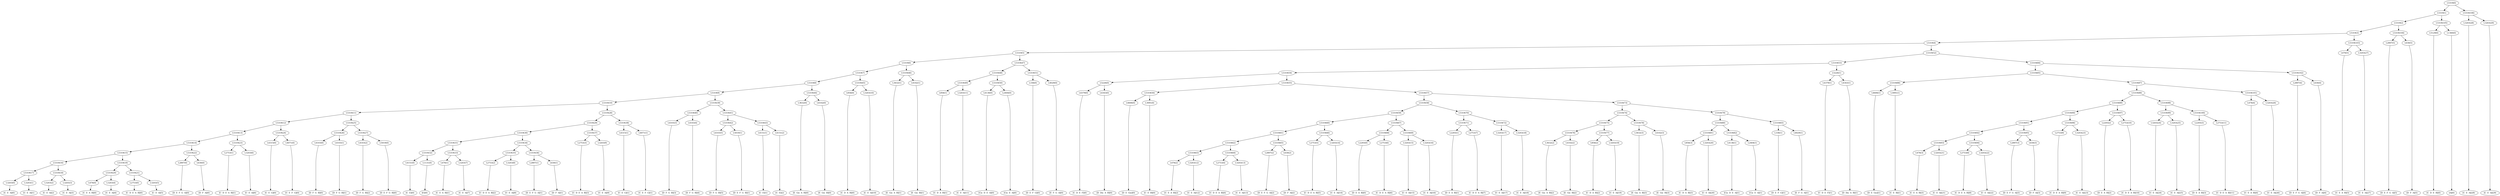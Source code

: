 digraph sample{
"L3203(0)"->"[C  E  A](0)"
"L3203(1)"->"[C  E  A](1)"
"L5319(17)"->"L3203(0)"
"L5319(17)"->"L3203(1)"
"L3203(2)"->"[C  E  A](2)"
"L3203(3)"->"[C  E  A](3)"
"L5319(18)"->"L3203(2)"
"L5319(18)"->"L3203(3)"
"L5319(16)"->"L5319(17)"
"L5319(16)"->"L5319(18)"
"L476(0)"->"[C  E  A  B](0)"
"L3203(4)"->"[C  E  A](4)"
"L5319(20)"->"L476(0)"
"L5319(20)"->"L3203(4)"
"L2753(0)"->"[C  D  E  A  B](0)"
"L3203(5)"->"[C  E  A](5)"
"L5319(21)"->"L2753(0)"
"L5319(21)"->"L3203(5)"
"L5319(19)"->"L5319(20)"
"L5319(19)"->"L5319(21)"
"L5319(15)"->"L5319(16)"
"L5319(15)"->"L5319(19)"
"L2897(0)"->"[D  E  F  G  A](0)"
"L630(0)"->"[D  F  A](0)"
"L5319(22)"->"L2897(0)"
"L5319(22)"->"L630(0)"
"L5319(14)"->"L5319(15)"
"L5319(14)"->"L5319(22)"
"L2753(1)"->"[C  D  E  A  B](1)"
"L3203(6)"->"[C  E  A](6)"
"L5319(23)"->"L2753(1)"
"L5319(23)"->"L3203(6)"
"L5319(13)"->"L5319(14)"
"L5319(13)"->"L5319(23)"
"L4315(0)"->"[C  E  G](0)"
"L4071(0)"->"[C  E  F  G](0)"
"L5319(24)"->"L4315(0)"
"L5319(24)"->"L4071(0)"
"L5319(12)"->"L5319(13)"
"L5319(12)"->"L5319(24)"
"L4103(0)"->"[D  F  G  B](0)"
"L4103(1)"->"[D  F  G  B](1)"
"L5319(26)"->"L4103(0)"
"L5319(26)"->"L4103(1)"
"L4103(2)"->"[D  F  G  B](2)"
"L5019(0)"->"[D  E  F  G  B](0)"
"L5319(27)"->"L4103(2)"
"L5319(27)"->"L5019(0)"
"L5319(25)"->"L5319(26)"
"L5319(25)"->"L5319(27)"
"L5319(11)"->"L5319(12)"
"L5319(11)"->"L5319(25)"
"L4151(0)"->"[C  E](0)"
"L1131(0)"->"[E](0)"
"L5319(32)"->"L4151(0)"
"L5319(32)"->"L1131(0)"
"L476(1)"->"[C  E  A  B](1)"
"L3203(7)"->"[C  E  A](7)"
"L5319(33)"->"L476(1)"
"L5319(33)"->"L3203(7)"
"L5319(31)"->"L5319(32)"
"L5319(31)"->"L5319(33)"
"L2753(2)"->"[C  D  E  A  B](2)"
"L3203(8)"->"[C  E  A](8)"
"L5319(35)"->"L2753(2)"
"L5319(35)"->"L3203(8)"
"L2897(1)"->"[D  E  F  G  A](1)"
"L630(1)"->"[D  F  A](1)"
"L5319(36)"->"L2897(1)"
"L5319(36)"->"L630(1)"
"L5319(34)"->"L5319(35)"
"L5319(34)"->"L5319(36)"
"L5319(30)"->"L5319(31)"
"L5319(30)"->"L5319(34)"
"L2753(3)"->"[C  D  E  A  B](3)"
"L3203(9)"->"[C  E  A](9)"
"L5319(37)"->"L2753(3)"
"L5319(37)"->"L3203(9)"
"L5319(29)"->"L5319(30)"
"L5319(29)"->"L5319(37)"
"L4315(1)"->"[C  E  G](1)"
"L4071(1)"->"[C  E  F  G](1)"
"L5319(38)"->"L4315(1)"
"L5319(38)"->"L4071(1)"
"L5319(28)"->"L5319(29)"
"L5319(28)"->"L5319(38)"
"L5319(10)"->"L5319(11)"
"L5319(10)"->"L5319(28)"
"L4103(3)"->"[D  F  G  B](3)"
"L4103(4)"->"[D  F  G  B](4)"
"L5319(40)"->"L4103(3)"
"L5319(40)"->"L4103(4)"
"L4103(5)"->"[D  F  G  B](5)"
"L5019(1)"->"[D  E  F  G  B](1)"
"L5319(42)"->"L4103(5)"
"L5319(42)"->"L5019(1)"
"L4151(1)"->"[C  E](1)"
"L4151(2)"->"[C  E](2)"
"L5319(43)"->"L4151(1)"
"L5319(43)"->"L4151(2)"
"L5319(41)"->"L5319(42)"
"L5319(41)"->"L5319(43)"
"L5319(39)"->"L5319(40)"
"L5319(39)"->"L5319(41)"
"L5319(9)"->"L5319(10)"
"L5319(9)"->"L5319(39)"
"L3632(0)"->"[E  Gis  A  B](0)"
"L4102(0)"->"[E  Gis  B](0)"
"L5319(44)"->"L3632(0)"
"L5319(44)"->"L4102(0)"
"L5319(8)"->"L5319(9)"
"L5319(8)"->"L5319(44)"
"L856(0)"->"[C  D  A  B](0)"
"L3203(10)"->"[C  E  A](10)"
"L5319(45)"->"L856(0)"
"L5319(45)"->"L3203(10)"
"L5319(7)"->"L5319(8)"
"L5319(7)"->"L5319(45)"
"L3632(1)"->"[E  Gis  A  B](1)"
"L4102(1)"->"[E  Gis  B](1)"
"L5319(46)"->"L3632(1)"
"L5319(46)"->"L4102(1)"
"L5319(6)"->"L5319(7)"
"L5319(6)"->"L5319(46)"
"L856(1)"->"[C  D  A  B](1)"
"L3203(11)"->"[C  E  A](11)"
"L5319(49)"->"L856(1)"
"L5319(49)"->"L3203(11)"
"L4136(0)"->"[Cis  D  E  A](0)"
"L2404(0)"->"[Cis  E  A](0)"
"L5319(50)"->"L4136(0)"
"L5319(50)"->"L2404(0)"
"L5319(48)"->"L5319(49)"
"L5319(48)"->"L5319(50)"
"L336(0)"->"[D  E  F  G](0)"
"L4029(0)"->"[E  F  G  A](0)"
"L5319(51)"->"L336(0)"
"L5319(51)"->"L4029(0)"
"L5319(47)"->"L5319(48)"
"L5319(47)"->"L5319(51)"
"L5319(5)"->"L5319(6)"
"L5319(5)"->"L5319(47)"
"L4379(0)"->"[C  D  E  F](0)"
"L4343(0)"->"[D  Dis  A  B](0)"
"L5226(0)"->"L4379(0)"
"L5226(0)"->"L4343(0)"
"L4606(0)"->"[D  E  Gis](0)"
"L3091(0)"->"[C  E  B](0)"
"L5319(56)"->"L4606(0)"
"L5319(56)"->"L3091(0)"
"L476(2)"->"[C  E  A  B](2)"
"L3203(12)"->"[C  E  A](12)"
"L5319(63)"->"L476(2)"
"L5319(63)"->"L3203(12)"
"L2753(4)"->"[C  D  E  A  B](4)"
"L3203(13)"->"[C  E  A](13)"
"L5319(64)"->"L2753(4)"
"L5319(64)"->"L3203(13)"
"L5319(62)"->"L5319(63)"
"L5319(62)"->"L5319(64)"
"L2897(2)"->"[D  E  F  G  A](2)"
"L630(2)"->"[D  F  A](2)"
"L5319(65)"->"L2897(2)"
"L5319(65)"->"L630(2)"
"L5319(61)"->"L5319(62)"
"L5319(61)"->"L5319(65)"
"L2753(5)"->"[C  D  E  A  B](5)"
"L3203(14)"->"[C  E  A](14)"
"L5319(66)"->"L2753(5)"
"L5319(66)"->"L3203(14)"
"L5319(60)"->"L5319(61)"
"L5319(60)"->"L5319(66)"
"L2293(0)"->"[D  E  A  B](0)"
"L2753(6)"->"[C  D  E  A  B](6)"
"L5319(68)"->"L2293(0)"
"L5319(68)"->"L2753(6)"
"L3203(15)"->"[C  E  A](15)"
"L3203(16)"->"[C  E  A](16)"
"L5319(69)"->"L3203(15)"
"L5319(69)"->"L3203(16)"
"L5319(67)"->"L5319(68)"
"L5319(67)"->"L5319(69)"
"L5319(59)"->"L5319(60)"
"L5319(59)"->"L5319(67)"
"L2293(1)"->"[D  E  A  B](1)"
"L2753(7)"->"[C  D  E  A  B](7)"
"L5319(71)"->"L2293(1)"
"L5319(71)"->"L2753(7)"
"L3203(17)"->"[C  E  A](17)"
"L3203(18)"->"[C  E  A](18)"
"L5319(72)"->"L3203(17)"
"L5319(72)"->"L3203(18)"
"L5319(70)"->"L5319(71)"
"L5319(70)"->"L5319(72)"
"L5319(58)"->"L5319(59)"
"L5319(58)"->"L5319(70)"
"L3632(2)"->"[E  Gis  A  B](2)"
"L4102(2)"->"[E  Gis  B](2)"
"L5319(76)"->"L3632(2)"
"L5319(76)"->"L4102(2)"
"L856(2)"->"[C  D  A  B](2)"
"L3203(19)"->"[C  E  A](19)"
"L5319(77)"->"L856(2)"
"L5319(77)"->"L3203(19)"
"L5319(75)"->"L5319(76)"
"L5319(75)"->"L5319(77)"
"L3632(3)"->"[E  Gis  A  B](3)"
"L4102(3)"->"[E  Gis  B](3)"
"L5319(78)"->"L3632(3)"
"L5319(78)"->"L4102(3)"
"L5319(74)"->"L5319(75)"
"L5319(74)"->"L5319(78)"
"L856(3)"->"[C  D  A  B](3)"
"L3203(20)"->"[C  E  A](20)"
"L5319(81)"->"L856(3)"
"L5319(81)"->"L3203(20)"
"L4136(1)"->"[Cis  D  E  A](1)"
"L2404(1)"->"[Cis  E  A](1)"
"L5319(82)"->"L4136(1)"
"L5319(82)"->"L2404(1)"
"L5319(80)"->"L5319(81)"
"L5319(80)"->"L5319(82)"
"L336(1)"->"[D  E  F  G](1)"
"L4029(1)"->"[E  F  G  A](1)"
"L5319(83)"->"L336(1)"
"L5319(83)"->"L4029(1)"
"L5319(79)"->"L5319(80)"
"L5319(79)"->"L5319(83)"
"L5319(73)"->"L5319(74)"
"L5319(73)"->"L5319(79)"
"L5319(57)"->"L5319(58)"
"L5319(57)"->"L5319(73)"
"L5319(55)"->"L5319(56)"
"L5319(55)"->"L5319(57)"
"L5319(54)"->"L5226(0)"
"L5319(54)"->"L5319(55)"
"L4379(1)"->"[C  D  E  F](1)"
"L4343(1)"->"[D  Dis  A  B](1)"
"L5226(1)"->"L4379(1)"
"L5226(1)"->"L4343(1)"
"L5319(53)"->"L5319(54)"
"L5319(53)"->"L5226(1)"
"L4606(1)"->"[D  E  Gis](1)"
"L3091(1)"->"[C  E  B](1)"
"L5319(86)"->"L4606(1)"
"L5319(86)"->"L3091(1)"
"L476(3)"->"[C  E  A  B](3)"
"L3203(21)"->"[C  E  A](21)"
"L5319(93)"->"L476(3)"
"L5319(93)"->"L3203(21)"
"L2753(8)"->"[C  D  E  A  B](8)"
"L3203(22)"->"[C  E  A](22)"
"L5319(94)"->"L2753(8)"
"L5319(94)"->"L3203(22)"
"L5319(92)"->"L5319(93)"
"L5319(92)"->"L5319(94)"
"L2897(3)"->"[D  E  F  G  A](3)"
"L630(3)"->"[D  F  A](3)"
"L5319(95)"->"L2897(3)"
"L5319(95)"->"L630(3)"
"L5319(91)"->"L5319(92)"
"L5319(91)"->"L5319(95)"
"L2753(9)"->"[C  D  E  A  B](9)"
"L3203(23)"->"[C  E  A](23)"
"L5319(96)"->"L2753(9)"
"L5319(96)"->"L3203(23)"
"L5319(90)"->"L5319(91)"
"L5319(90)"->"L5319(96)"
"L2293(2)"->"[D  E  A  B](2)"
"L2753(10)"->"[C  D  E  A  B](10)"
"L5319(97)"->"L2293(2)"
"L5319(97)"->"L2753(10)"
"L5319(89)"->"L5319(90)"
"L5319(89)"->"L5319(97)"
"L3203(24)"->"[C  E  A](24)"
"L3203(25)"->"[C  E  A](25)"
"L5319(99)"->"L3203(24)"
"L5319(99)"->"L3203(25)"
"L2293(3)"->"[D  E  A  B](3)"
"L2753(11)"->"[C  D  E  A  B](11)"
"L5319(100)"->"L2293(3)"
"L5319(100)"->"L2753(11)"
"L5319(98)"->"L5319(99)"
"L5319(98)"->"L5319(100)"
"L5319(88)"->"L5319(89)"
"L5319(88)"->"L5319(98)"
"L476(4)"->"[C  E  A  B](4)"
"L3203(26)"->"[C  E  A](26)"
"L5319(101)"->"L476(4)"
"L5319(101)"->"L3203(26)"
"L5319(87)"->"L5319(88)"
"L5319(87)"->"L5319(101)"
"L5319(85)"->"L5319(86)"
"L5319(85)"->"L5319(87)"
"L2897(4)"->"[D  E  F  G  A](4)"
"L630(4)"->"[D  F  A](4)"
"L5319(102)"->"L2897(4)"
"L5319(102)"->"L630(4)"
"L5319(84)"->"L5319(85)"
"L5319(84)"->"L5319(102)"
"L5319(52)"->"L5319(53)"
"L5319(52)"->"L5319(84)"
"L5319(4)"->"L5319(5)"
"L5319(4)"->"L5319(52)"
"L476(5)"->"[C  E  A  B](5)"
"L3203(27)"->"[C  E  A](27)"
"L5319(103)"->"L476(5)"
"L5319(103)"->"L3203(27)"
"L5319(3)"->"L5319(4)"
"L5319(3)"->"L5319(103)"
"L2897(5)"->"[D  E  F  G  A](5)"
"L630(5)"->"[D  F  A](5)"
"L5319(104)"->"L2897(5)"
"L5319(104)"->"L630(5)"
"L5319(2)"->"L5319(3)"
"L5319(2)"->"L5319(104)"
"L5129(0)"->"[C  D  E  B](0)"
"L1360(0)"->"[A](0)"
"L5319(105)"->"L5129(0)"
"L5319(105)"->"L1360(0)"
"L5319(1)"->"L5319(2)"
"L5319(1)"->"L5319(105)"
"L3203(28)"->"[C  E  A](28)"
"L3203(29)"->"[C  E  A](29)"
"L5319(106)"->"L3203(28)"
"L5319(106)"->"L3203(29)"
"L5319(0)"->"L5319(1)"
"L5319(0)"->"L5319(106)"
{rank = min; "L5319(0)"}
{rank = same; "L5319(1)"; "L5319(106)";}
{rank = same; "L5319(2)"; "L5319(105)"; "L3203(28)"; "L3203(29)";}
{rank = same; "L5319(3)"; "L5319(104)"; "L5129(0)"; "L1360(0)";}
{rank = same; "L5319(4)"; "L5319(103)"; "L2897(5)"; "L630(5)";}
{rank = same; "L5319(5)"; "L5319(52)"; "L476(5)"; "L3203(27)";}
{rank = same; "L5319(6)"; "L5319(47)"; "L5319(53)"; "L5319(84)";}
{rank = same; "L5319(7)"; "L5319(46)"; "L5319(48)"; "L5319(51)"; "L5319(54)"; "L5226(1)"; "L5319(85)"; "L5319(102)";}
{rank = same; "L5319(8)"; "L5319(45)"; "L3632(1)"; "L4102(1)"; "L5319(49)"; "L5319(50)"; "L336(0)"; "L4029(0)"; "L5226(0)"; "L5319(55)"; "L4379(1)"; "L4343(1)"; "L5319(86)"; "L5319(87)"; "L2897(4)"; "L630(4)";}
{rank = same; "L5319(9)"; "L5319(44)"; "L856(0)"; "L3203(10)"; "L856(1)"; "L3203(11)"; "L4136(0)"; "L2404(0)"; "L4379(0)"; "L4343(0)"; "L5319(56)"; "L5319(57)"; "L4606(1)"; "L3091(1)"; "L5319(88)"; "L5319(101)";}
{rank = same; "L5319(10)"; "L5319(39)"; "L3632(0)"; "L4102(0)"; "L4606(0)"; "L3091(0)"; "L5319(58)"; "L5319(73)"; "L5319(89)"; "L5319(98)"; "L476(4)"; "L3203(26)";}
{rank = same; "L5319(11)"; "L5319(28)"; "L5319(40)"; "L5319(41)"; "L5319(59)"; "L5319(70)"; "L5319(74)"; "L5319(79)"; "L5319(90)"; "L5319(97)"; "L5319(99)"; "L5319(100)";}
{rank = same; "L5319(12)"; "L5319(25)"; "L5319(29)"; "L5319(38)"; "L4103(3)"; "L4103(4)"; "L5319(42)"; "L5319(43)"; "L5319(60)"; "L5319(67)"; "L5319(71)"; "L5319(72)"; "L5319(75)"; "L5319(78)"; "L5319(80)"; "L5319(83)"; "L5319(91)"; "L5319(96)"; "L2293(2)"; "L2753(10)"; "L3203(24)"; "L3203(25)"; "L2293(3)"; "L2753(11)";}
{rank = same; "L5319(13)"; "L5319(24)"; "L5319(26)"; "L5319(27)"; "L5319(30)"; "L5319(37)"; "L4315(1)"; "L4071(1)"; "L4103(5)"; "L5019(1)"; "L4151(1)"; "L4151(2)"; "L5319(61)"; "L5319(66)"; "L5319(68)"; "L5319(69)"; "L2293(1)"; "L2753(7)"; "L3203(17)"; "L3203(18)"; "L5319(76)"; "L5319(77)"; "L3632(3)"; "L4102(3)"; "L5319(81)"; "L5319(82)"; "L336(1)"; "L4029(1)"; "L5319(92)"; "L5319(95)"; "L2753(9)"; "L3203(23)";}
{rank = same; "L5319(14)"; "L5319(23)"; "L4315(0)"; "L4071(0)"; "L4103(0)"; "L4103(1)"; "L4103(2)"; "L5019(0)"; "L5319(31)"; "L5319(34)"; "L2753(3)"; "L3203(9)"; "L5319(62)"; "L5319(65)"; "L2753(5)"; "L3203(14)"; "L2293(0)"; "L2753(6)"; "L3203(15)"; "L3203(16)"; "L3632(2)"; "L4102(2)"; "L856(2)"; "L3203(19)"; "L856(3)"; "L3203(20)"; "L4136(1)"; "L2404(1)"; "L5319(93)"; "L5319(94)"; "L2897(3)"; "L630(3)";}
{rank = same; "L5319(15)"; "L5319(22)"; "L2753(1)"; "L3203(6)"; "L5319(32)"; "L5319(33)"; "L5319(35)"; "L5319(36)"; "L5319(63)"; "L5319(64)"; "L2897(2)"; "L630(2)"; "L476(3)"; "L3203(21)"; "L2753(8)"; "L3203(22)";}
{rank = same; "L5319(16)"; "L5319(19)"; "L2897(0)"; "L630(0)"; "L4151(0)"; "L1131(0)"; "L476(1)"; "L3203(7)"; "L2753(2)"; "L3203(8)"; "L2897(1)"; "L630(1)"; "L476(2)"; "L3203(12)"; "L2753(4)"; "L3203(13)";}
{rank = same; "L5319(17)"; "L5319(18)"; "L5319(20)"; "L5319(21)";}
{rank = same; "L3203(0)"; "L3203(1)"; "L3203(2)"; "L3203(3)"; "L476(0)"; "L3203(4)"; "L2753(0)"; "L3203(5)";}
{rank = max; "[A](0)"; "[C  D  A  B](0)"; "[C  D  A  B](1)"; "[C  D  A  B](2)"; "[C  D  A  B](3)"; "[C  D  E  A  B](0)"; "[C  D  E  A  B](1)"; "[C  D  E  A  B](10)"; "[C  D  E  A  B](11)"; "[C  D  E  A  B](2)"; "[C  D  E  A  B](3)"; "[C  D  E  A  B](4)"; "[C  D  E  A  B](5)"; "[C  D  E  A  B](6)"; "[C  D  E  A  B](7)"; "[C  D  E  A  B](8)"; "[C  D  E  A  B](9)"; "[C  D  E  B](0)"; "[C  D  E  F](0)"; "[C  D  E  F](1)"; "[C  E  A  B](0)"; "[C  E  A  B](1)"; "[C  E  A  B](2)"; "[C  E  A  B](3)"; "[C  E  A  B](4)"; "[C  E  A  B](5)"; "[C  E  A](0)"; "[C  E  A](1)"; "[C  E  A](10)"; "[C  E  A](11)"; "[C  E  A](12)"; "[C  E  A](13)"; "[C  E  A](14)"; "[C  E  A](15)"; "[C  E  A](16)"; "[C  E  A](17)"; "[C  E  A](18)"; "[C  E  A](19)"; "[C  E  A](2)"; "[C  E  A](20)"; "[C  E  A](21)"; "[C  E  A](22)"; "[C  E  A](23)"; "[C  E  A](24)"; "[C  E  A](25)"; "[C  E  A](26)"; "[C  E  A](27)"; "[C  E  A](28)"; "[C  E  A](29)"; "[C  E  A](3)"; "[C  E  A](4)"; "[C  E  A](5)"; "[C  E  A](6)"; "[C  E  A](7)"; "[C  E  A](8)"; "[C  E  A](9)"; "[C  E  B](0)"; "[C  E  B](1)"; "[C  E  F  G](0)"; "[C  E  F  G](1)"; "[C  E  G](0)"; "[C  E  G](1)"; "[C  E](0)"; "[C  E](1)"; "[C  E](2)"; "[Cis  D  E  A](0)"; "[Cis  D  E  A](1)"; "[Cis  E  A](0)"; "[Cis  E  A](1)"; "[D  Dis  A  B](0)"; "[D  Dis  A  B](1)"; "[D  E  A  B](0)"; "[D  E  A  B](1)"; "[D  E  A  B](2)"; "[D  E  A  B](3)"; "[D  E  F  G  A](0)"; "[D  E  F  G  A](1)"; "[D  E  F  G  A](2)"; "[D  E  F  G  A](3)"; "[D  E  F  G  A](4)"; "[D  E  F  G  A](5)"; "[D  E  F  G  B](0)"; "[D  E  F  G  B](1)"; "[D  E  F  G](0)"; "[D  E  F  G](1)"; "[D  E  Gis](0)"; "[D  E  Gis](1)"; "[D  F  A](0)"; "[D  F  A](1)"; "[D  F  A](2)"; "[D  F  A](3)"; "[D  F  A](4)"; "[D  F  A](5)"; "[D  F  G  B](0)"; "[D  F  G  B](1)"; "[D  F  G  B](2)"; "[D  F  G  B](3)"; "[D  F  G  B](4)"; "[D  F  G  B](5)"; "[E  F  G  A](0)"; "[E  F  G  A](1)"; "[E  Gis  A  B](0)"; "[E  Gis  A  B](1)"; "[E  Gis  A  B](2)"; "[E  Gis  A  B](3)"; "[E  Gis  B](0)"; "[E  Gis  B](1)"; "[E  Gis  B](2)"; "[E  Gis  B](3)"; "[E](0)";}
}